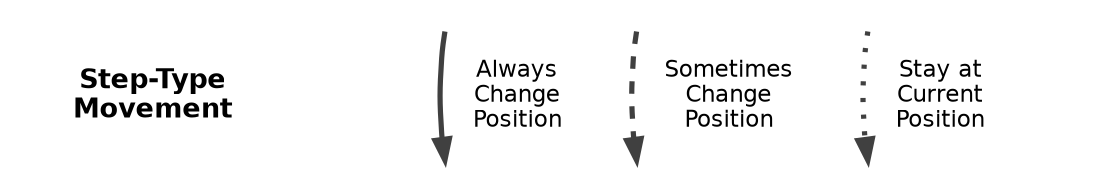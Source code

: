 digraph G {
  rankdir = TB;
  forcelabels = true;
  fontsize = 13;
  graph [margin = 0, pad = 0, ranksep = .35, nodesep = .4];
	edge [color = grey25, penwidth = 2.5, fontsize = 11; fontname = "Helvetica"];
  node [fontsize = 4, fixedsize = true, height = .1, width = .1, style = invis];
    subgraph cluster_0 {
      edge[color = white, fontsize = 13; fontname = "Helvetica-Bold"];
      start1 -> end1 [label = "Step-Type\nMovement"];
		  color = invis
	  }
    subgraph cluster_1 {
      edge[color = white, fontsize = 13; fontname = "Helvetica"];
      start2 -> end2 [label = "       "];
		  color = invis
	  }
    subgraph cluster_2 {
      a1 -> a2 [style = solid, label = "    Always\n    Change\n    Position"];
		  color = invis
	  }
    subgraph cluster_3 {
      edge[style = dashed, label = "    Sometimes\n    Change\n    Position"]
      b1 -> b2
		  color = invis
	  }
    subgraph cluster_4 {
  	  c1 -> c2 [style = dotted, label = "    Stay at\n    Current\n    Position"];
		  color = invis
	  }
	  subgraph cluster_5 {
      edge[color = white, fontsize = 13; fontname = "Helvetica"];
      start3 -> end3 [label = "   "];
		  color = invis
	  }
  #{rank = same a1 a2 b1 b2 c1 c2}
}
